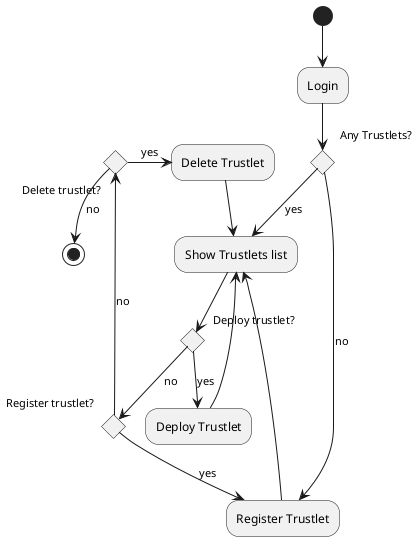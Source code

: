 @startuml

(*) --> "Login"

if "Any Trustlets?" then
  -->[yes] "Show Trustlets list"
  if "Deploy trustlet?" then
    -->[yes] "Deploy Trustlet"
  else
    -->[no] if "Register trustlet?" then
      -->[yes] "Register Trustlet"
    else
      -->[no] if "Delete trustlet?" then
        ->[yes] "Delete Trustlet"
      else
        -->[no] (*)
      endif
    endif
  endif
else
  -->[no] "Register Trustlet"
endif

"Register Trustlet" --> "Show Trustlets list"
"Deploy Trustlet" --> "Show Trustlets list"
"Delete Trustlet" --> "Show Trustlets list"

@enduml
